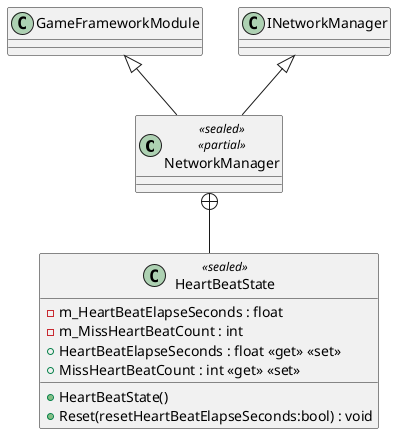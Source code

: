 @startuml
class NetworkManager <<sealed>> <<partial>> {
}
class HeartBeatState <<sealed>> {
    - m_HeartBeatElapseSeconds : float
    - m_MissHeartBeatCount : int
    + HeartBeatState()
    + HeartBeatElapseSeconds : float <<get>> <<set>>
    + MissHeartBeatCount : int <<get>> <<set>>
    + Reset(resetHeartBeatElapseSeconds:bool) : void
}
GameFrameworkModule <|-- NetworkManager
INetworkManager <|-- NetworkManager
NetworkManager +-- HeartBeatState
@enduml
